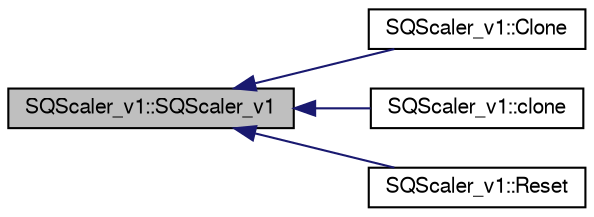 digraph "SQScaler_v1::SQScaler_v1"
{
  bgcolor="transparent";
  edge [fontname="FreeSans",fontsize="10",labelfontname="FreeSans",labelfontsize="10"];
  node [fontname="FreeSans",fontsize="10",shape=record];
  rankdir="LR";
  Node1 [label="SQScaler_v1::SQScaler_v1",height=0.2,width=0.4,color="black", fillcolor="grey75", style="filled" fontcolor="black"];
  Node1 -> Node2 [dir="back",color="midnightblue",fontsize="10",style="solid",fontname="FreeSans"];
  Node2 [label="SQScaler_v1::Clone",height=0.2,width=0.4,color="black",URL="$d4/d64/classSQScaler__v1.html#a87c02f3e3db663ae8212d80c92fa0714",tooltip="Use Clone() or clone()?? "];
  Node1 -> Node3 [dir="back",color="midnightblue",fontsize="10",style="solid",fontname="FreeSans"];
  Node3 [label="SQScaler_v1::clone",height=0.2,width=0.4,color="black",URL="$d4/d64/classSQScaler__v1.html#abbb21fabd72e3b525dbeb296911f95dc",tooltip="Use Clone() or clone()?? "];
  Node1 -> Node4 [dir="back",color="midnightblue",fontsize="10",style="solid",fontname="FreeSans"];
  Node4 [label="SQScaler_v1::Reset",height=0.2,width=0.4,color="black",URL="$d4/d64/classSQScaler__v1.html#a55bea7f662a406df235c0c402e7ba584",tooltip="Clear Event. "];
}
